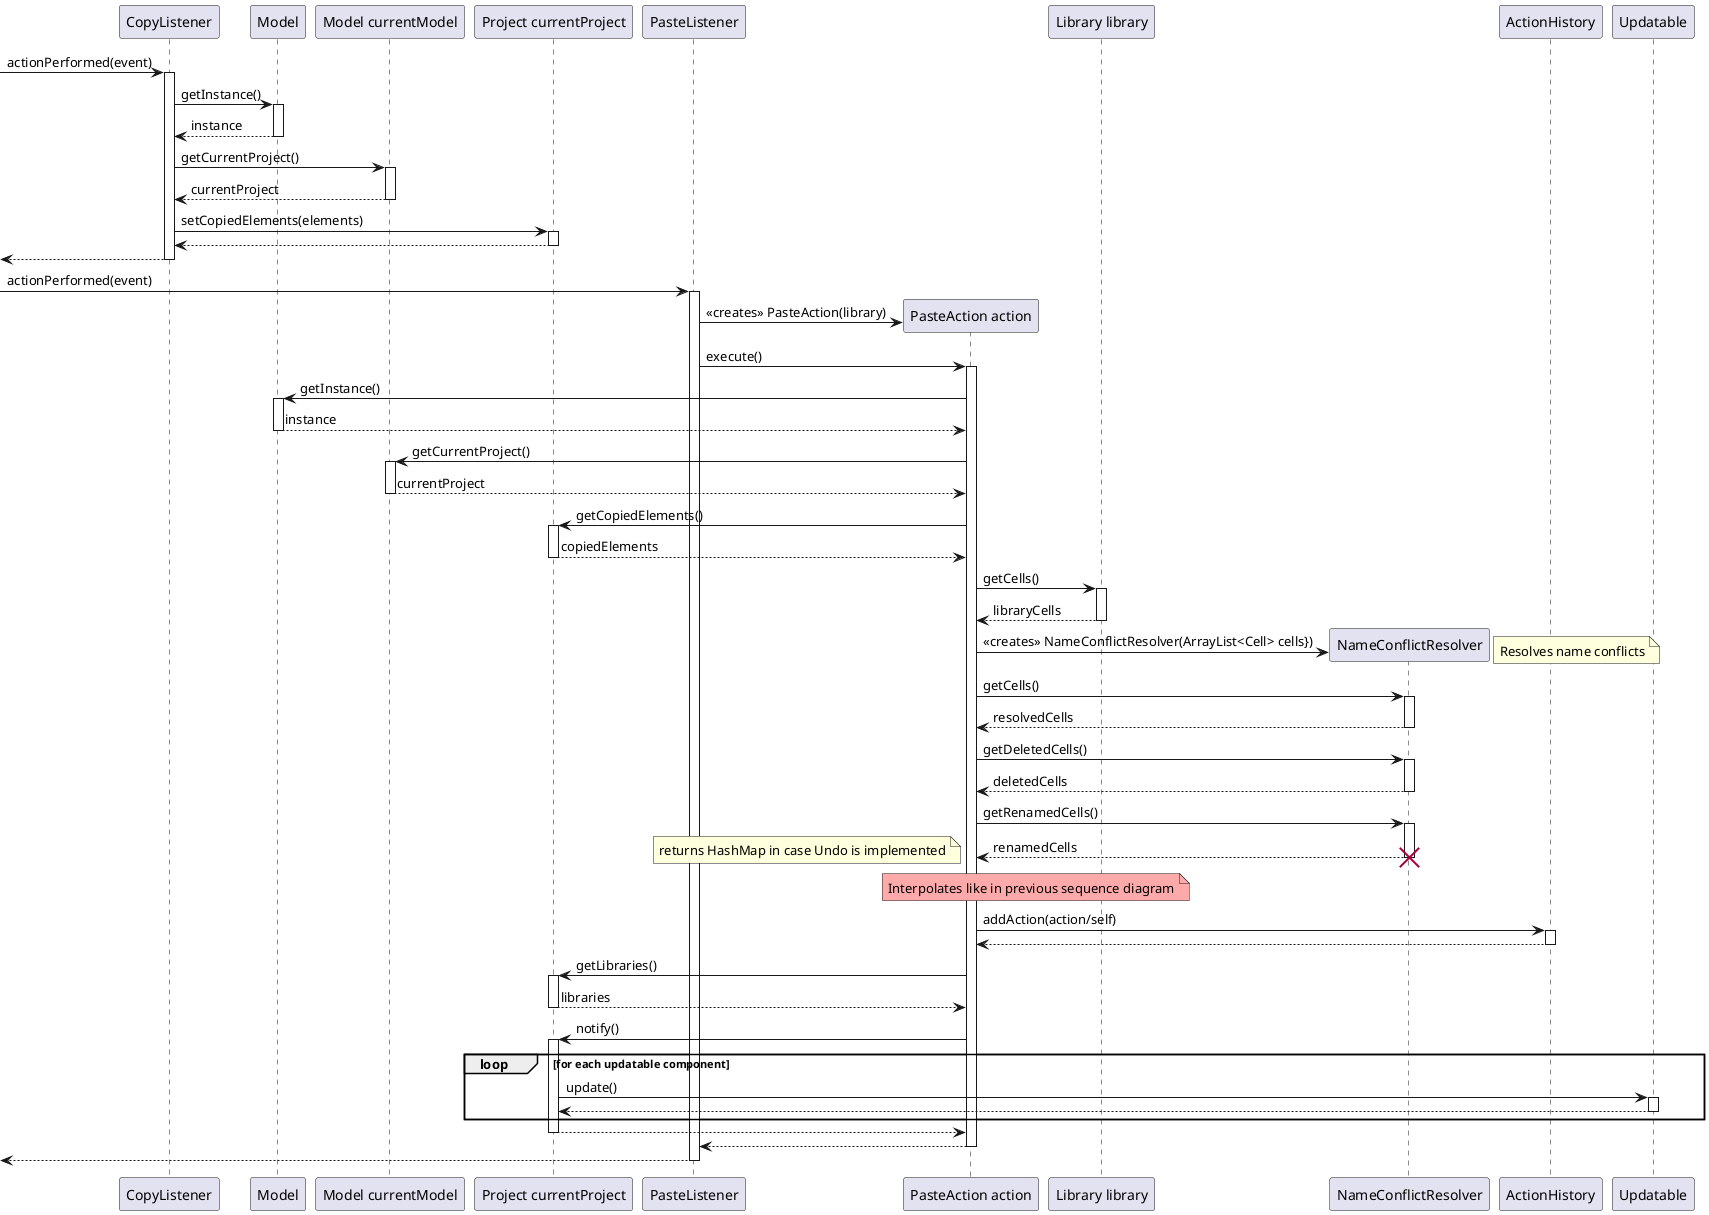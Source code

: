 @startuml
-> CopyListener ++ : actionPerformed(event)
CopyListener -> Model ++: getInstance()
return instance
CopyListener -> "Model currentModel" ++ : getCurrentProject()
return currentProject
CopyListener -> "Project currentProject" ++ : setCopiedElements(elements)
return
return
-> PasteListener: actionPerformed(event)
activate PasteListener
PasteListener -> "PasteAction action" ** : <<creates>> PasteAction(library)
PasteListener -> "PasteAction action" ++ : execute()
"PasteAction action" -> Model ++ : getInstance()
return instance
"PasteAction action" -> "Model currentModel" ++ : getCurrentProject()
return currentProject
"PasteAction action" -> "Project currentProject" ++ : getCopiedElements()
return copiedElements
"PasteAction action" -> "Library library" ++ : getCells()
return libraryCells
"PasteAction action" -> NameConflictResolver ** : <<creates>> NameConflictResolver(ArrayList<Cell> cells})
note right: Resolves name conflicts
"PasteAction action" -> NameConflictResolver ++: getCells()
return resolvedCells
"PasteAction action" -> NameConflictResolver ++: getDeletedCells()
return deletedCells
"PasteAction action" -> NameConflictResolver ++: getRenamedCells()
return renamedCells
note left: returns HashMap in case Undo is implemented
destroy NameConflictResolver
note over "Library library", "PasteAction action" #FFAAAA: Interpolates like in previous sequence diagram
"PasteAction action" -> ActionHistory ++ : addAction(action/self)
return
"PasteAction action" -> "Project currentProject" ++ : getLibraries()
return libraries
"PasteAction action" -> "Project currentProject" ++ : notify()
loop for each updatable component 
"Project currentProject" -> Updatable ++ : update()
return
end 
return
return
return
@enduml